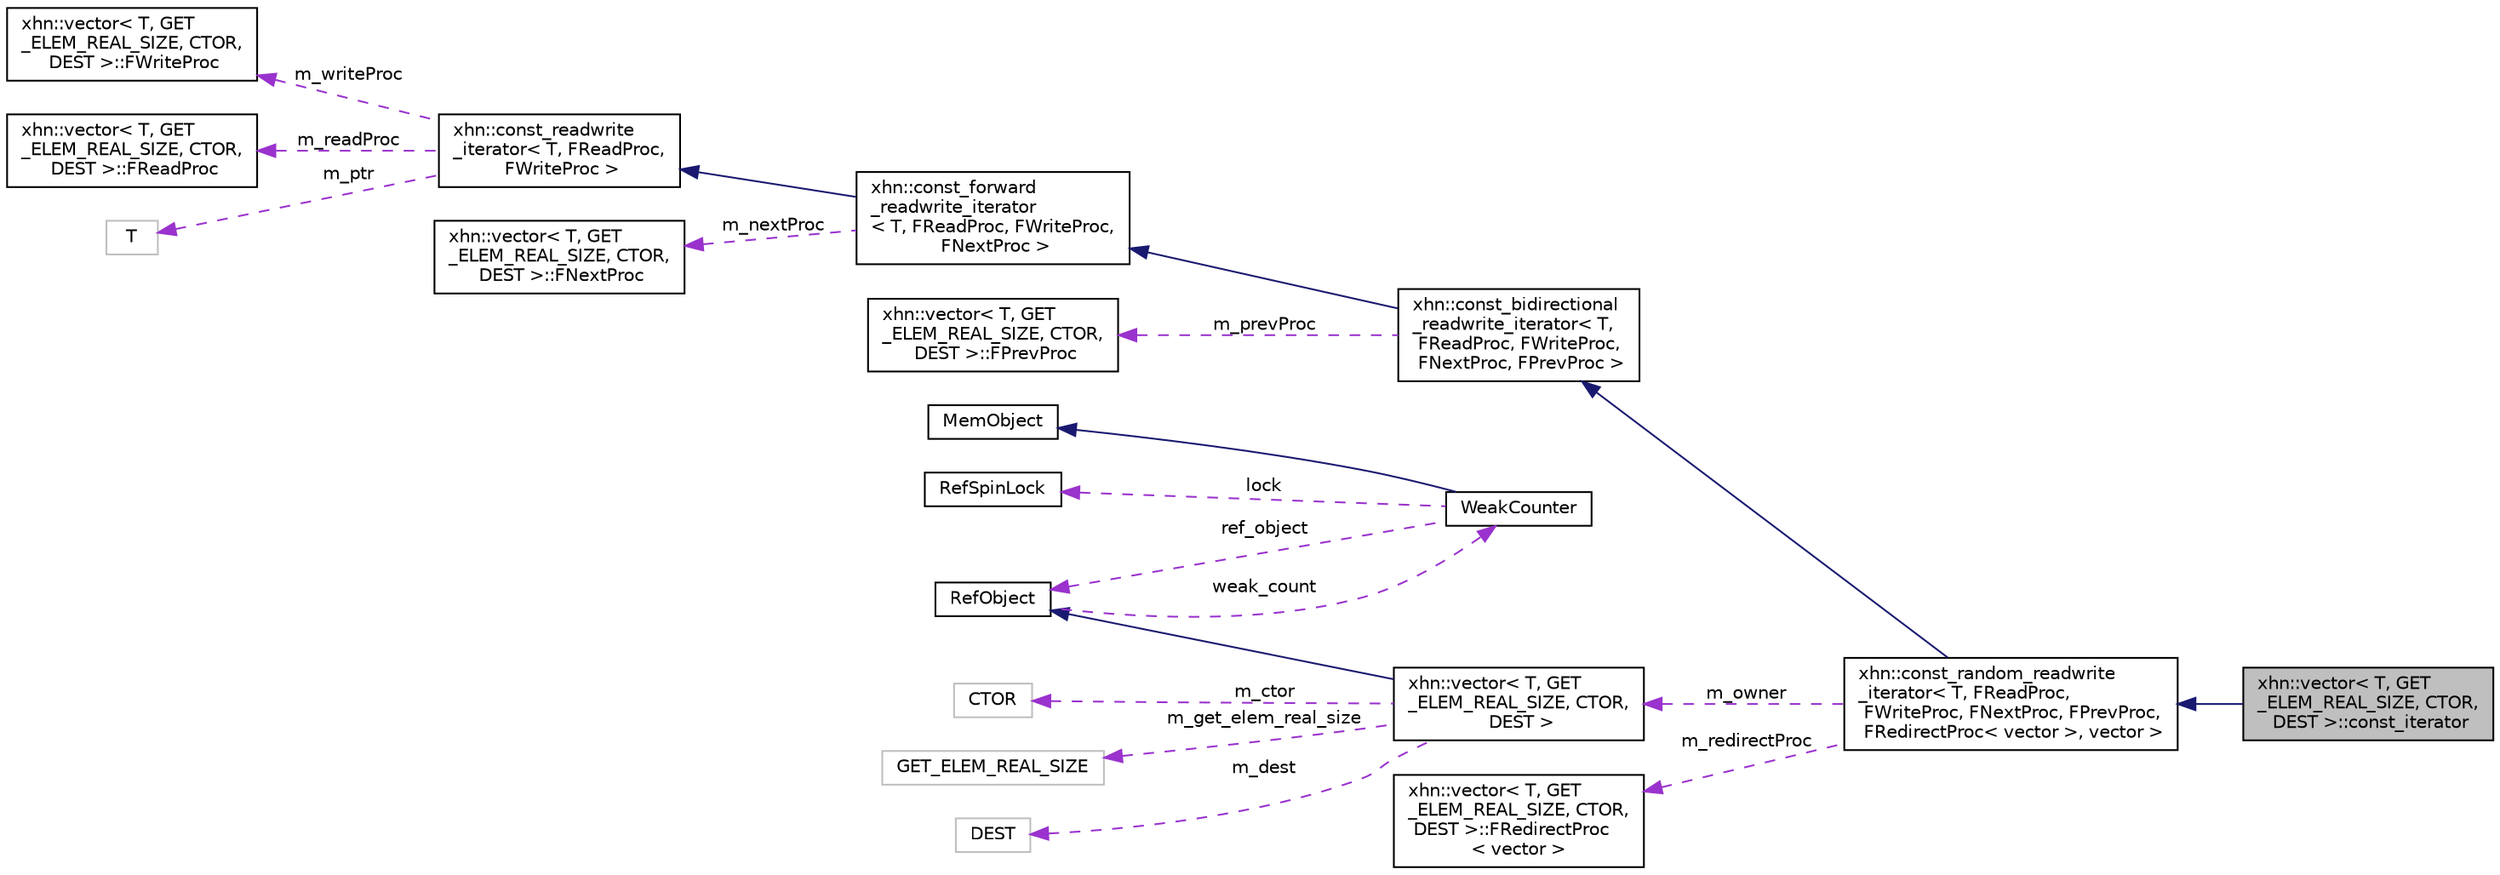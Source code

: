 digraph "xhn::vector&lt; T, GET_ELEM_REAL_SIZE, CTOR, DEST &gt;::const_iterator"
{
  edge [fontname="Helvetica",fontsize="10",labelfontname="Helvetica",labelfontsize="10"];
  node [fontname="Helvetica",fontsize="10",shape=record];
  rankdir="LR";
  Node1 [label="xhn::vector\< T, GET\l_ELEM_REAL_SIZE, CTOR,\l DEST \>::const_iterator",height=0.2,width=0.4,color="black", fillcolor="grey75", style="filled", fontcolor="black"];
  Node2 -> Node1 [dir="back",color="midnightblue",fontsize="10",style="solid",fontname="Helvetica"];
  Node2 [label="xhn::const_random_readwrite\l_iterator\< T, FReadProc,\l FWriteProc, FNextProc, FPrevProc,\l FRedirectProc\< vector \>, vector \>",height=0.2,width=0.4,color="black", fillcolor="white", style="filled",URL="$classxhn_1_1const__random__readwrite__iterator.html"];
  Node3 -> Node2 [dir="back",color="midnightblue",fontsize="10",style="solid",fontname="Helvetica"];
  Node3 [label="xhn::const_bidirectional\l_readwrite_iterator\< T,\l FReadProc, FWriteProc,\l FNextProc, FPrevProc \>",height=0.2,width=0.4,color="black", fillcolor="white", style="filled",URL="$classxhn_1_1const__bidirectional__readwrite__iterator.html"];
  Node4 -> Node3 [dir="back",color="midnightblue",fontsize="10",style="solid",fontname="Helvetica"];
  Node4 [label="xhn::const_forward\l_readwrite_iterator\l\< T, FReadProc, FWriteProc,\l FNextProc \>",height=0.2,width=0.4,color="black", fillcolor="white", style="filled",URL="$classxhn_1_1const__forward__readwrite__iterator.html"];
  Node5 -> Node4 [dir="back",color="midnightblue",fontsize="10",style="solid",fontname="Helvetica"];
  Node5 [label="xhn::const_readwrite\l_iterator\< T, FReadProc,\l FWriteProc \>",height=0.2,width=0.4,color="black", fillcolor="white", style="filled",URL="$classxhn_1_1const__readwrite__iterator.html"];
  Node6 -> Node5 [dir="back",color="darkorchid3",fontsize="10",style="dashed",label=" m_writeProc" ,fontname="Helvetica"];
  Node6 [label="xhn::vector\< T, GET\l_ELEM_REAL_SIZE, CTOR,\l DEST \>::FWriteProc",height=0.2,width=0.4,color="black", fillcolor="white", style="filled",URL="$structxhn_1_1vector_1_1_f_write_proc.html"];
  Node7 -> Node5 [dir="back",color="darkorchid3",fontsize="10",style="dashed",label=" m_readProc" ,fontname="Helvetica"];
  Node7 [label="xhn::vector\< T, GET\l_ELEM_REAL_SIZE, CTOR,\l DEST \>::FReadProc",height=0.2,width=0.4,color="black", fillcolor="white", style="filled",URL="$structxhn_1_1vector_1_1_f_read_proc.html"];
  Node8 -> Node5 [dir="back",color="darkorchid3",fontsize="10",style="dashed",label=" m_ptr" ,fontname="Helvetica"];
  Node8 [label="T",height=0.2,width=0.4,color="grey75", fillcolor="white", style="filled"];
  Node9 -> Node4 [dir="back",color="darkorchid3",fontsize="10",style="dashed",label=" m_nextProc" ,fontname="Helvetica"];
  Node9 [label="xhn::vector\< T, GET\l_ELEM_REAL_SIZE, CTOR,\l DEST \>::FNextProc",height=0.2,width=0.4,color="black", fillcolor="white", style="filled",URL="$structxhn_1_1vector_1_1_f_next_proc.html"];
  Node10 -> Node3 [dir="back",color="darkorchid3",fontsize="10",style="dashed",label=" m_prevProc" ,fontname="Helvetica"];
  Node10 [label="xhn::vector\< T, GET\l_ELEM_REAL_SIZE, CTOR,\l DEST \>::FPrevProc",height=0.2,width=0.4,color="black", fillcolor="white", style="filled",URL="$structxhn_1_1vector_1_1_f_prev_proc.html"];
  Node11 -> Node2 [dir="back",color="darkorchid3",fontsize="10",style="dashed",label=" m_owner" ,fontname="Helvetica"];
  Node11 [label="xhn::vector\< T, GET\l_ELEM_REAL_SIZE, CTOR,\l DEST \>",height=0.2,width=0.4,color="black", fillcolor="white", style="filled",URL="$classxhn_1_1vector.html"];
  Node12 -> Node11 [dir="back",color="midnightblue",fontsize="10",style="solid",fontname="Helvetica"];
  Node12 [label="RefObject",height=0.2,width=0.4,color="black", fillcolor="white", style="filled",URL="$class_ref_object.html"];
  Node13 -> Node12 [dir="back",color="darkorchid3",fontsize="10",style="dashed",label=" weak_count" ,fontname="Helvetica"];
  Node13 [label="WeakCounter",height=0.2,width=0.4,color="black", fillcolor="white", style="filled",URL="$class_weak_counter.html",tooltip="WeakCounter. "];
  Node14 -> Node13 [dir="back",color="midnightblue",fontsize="10",style="solid",fontname="Helvetica"];
  Node14 [label="MemObject",height=0.2,width=0.4,color="black", fillcolor="white", style="filled",URL="$class_mem_object.html"];
  Node15 -> Node13 [dir="back",color="darkorchid3",fontsize="10",style="dashed",label=" lock" ,fontname="Helvetica"];
  Node15 [label="RefSpinLock",height=0.2,width=0.4,color="black", fillcolor="white", style="filled",URL="$class_ref_spin_lock.html"];
  Node12 -> Node13 [dir="back",color="darkorchid3",fontsize="10",style="dashed",label=" ref_object" ,fontname="Helvetica"];
  Node16 -> Node11 [dir="back",color="darkorchid3",fontsize="10",style="dashed",label=" m_dest" ,fontname="Helvetica"];
  Node16 [label="DEST",height=0.2,width=0.4,color="grey75", fillcolor="white", style="filled"];
  Node17 -> Node11 [dir="back",color="darkorchid3",fontsize="10",style="dashed",label=" m_ctor" ,fontname="Helvetica"];
  Node17 [label="CTOR",height=0.2,width=0.4,color="grey75", fillcolor="white", style="filled"];
  Node18 -> Node11 [dir="back",color="darkorchid3",fontsize="10",style="dashed",label=" m_get_elem_real_size" ,fontname="Helvetica"];
  Node18 [label="GET_ELEM_REAL_SIZE",height=0.2,width=0.4,color="grey75", fillcolor="white", style="filled"];
  Node19 -> Node2 [dir="back",color="darkorchid3",fontsize="10",style="dashed",label=" m_redirectProc" ,fontname="Helvetica"];
  Node19 [label="xhn::vector\< T, GET\l_ELEM_REAL_SIZE, CTOR,\l DEST \>::FRedirectProc\l\< vector \>",height=0.2,width=0.4,color="black", fillcolor="white", style="filled",URL="$structxhn_1_1vector_1_1_f_redirect_proc.html"];
}
